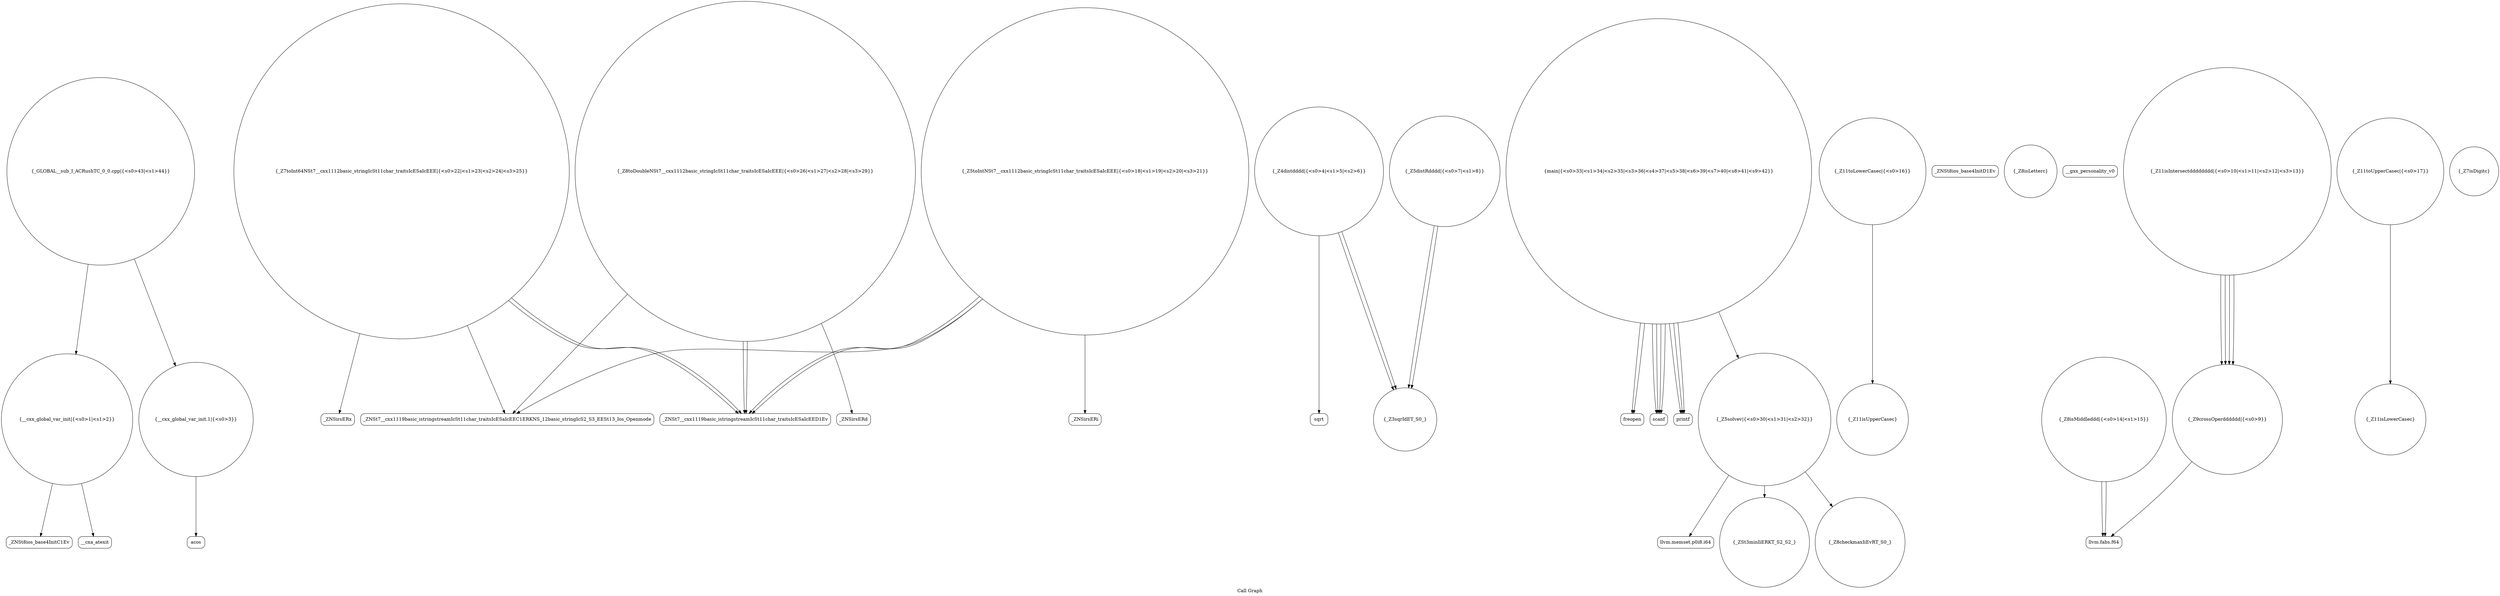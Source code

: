 digraph "Call Graph" {
	label="Call Graph";

	Node0x56036d45dfc0 [shape=record,shape=circle,label="{__cxx_global_var_init|{<s0>1|<s1>2}}"];
	Node0x56036d45dfc0:s0 -> Node0x56036d45e040[color=black];
	Node0x56036d45dfc0:s1 -> Node0x56036d506bd0[color=black];
	Node0x56036d507750 [shape=record,shape=Mrecord,label="{_ZNSirsERx}"];
	Node0x56036d506dd0 [shape=record,shape=Mrecord,label="{sqrt}"];
	Node0x56036d507ad0 [shape=record,shape=circle,label="{main|{<s0>33|<s1>34|<s2>35|<s3>36|<s4>37|<s5>38|<s6>39|<s7>40|<s8>41|<s9>42}}"];
	Node0x56036d507ad0:s0 -> Node0x56036d507b50[color=black];
	Node0x56036d507ad0:s1 -> Node0x56036d507b50[color=black];
	Node0x56036d507ad0:s2 -> Node0x56036d507bd0[color=black];
	Node0x56036d507ad0:s3 -> Node0x56036d507bd0[color=black];
	Node0x56036d507ad0:s4 -> Node0x56036d507bd0[color=black];
	Node0x56036d507ad0:s5 -> Node0x56036d507bd0[color=black];
	Node0x56036d507ad0:s6 -> Node0x56036d507c50[color=black];
	Node0x56036d507ad0:s7 -> Node0x56036d5078d0[color=black];
	Node0x56036d507ad0:s8 -> Node0x56036d507c50[color=black];
	Node0x56036d507ad0:s9 -> Node0x56036d507c50[color=black];
	Node0x56036d507150 [shape=record,shape=circle,label="{_Z11isUpperCasec}"];
	Node0x56036d5074d0 [shape=record,shape=Mrecord,label="{_ZNSt7__cxx1119basic_istringstreamIcSt11char_traitsIcESaIcEEC1ERKNS_12basic_stringIcS2_S3_EESt13_Ios_Openmode}"];
	Node0x56036d506b50 [shape=record,shape=Mrecord,label="{_ZNSt8ios_base4InitD1Ev}"];
	Node0x56036d507850 [shape=record,shape=Mrecord,label="{_ZNSirsERd}"];
	Node0x56036d506ed0 [shape=record,shape=circle,label="{_Z5distRdddd|{<s0>7|<s1>8}}"];
	Node0x56036d506ed0:s0 -> Node0x56036d506e50[color=black];
	Node0x56036d506ed0:s1 -> Node0x56036d506e50[color=black];
	Node0x56036d507bd0 [shape=record,shape=Mrecord,label="{scanf}"];
	Node0x56036d507250 [shape=record,shape=circle,label="{_Z8isLetterc}"];
	Node0x56036d5075d0 [shape=record,shape=Mrecord,label="{__gxx_personality_v0}"];
	Node0x56036d506c50 [shape=record,shape=circle,label="{__cxx_global_var_init.1|{<s0>3}}"];
	Node0x56036d506c50:s0 -> Node0x56036d506cd0[color=black];
	Node0x56036d507950 [shape=record,shape=Mrecord,label="{llvm.memset.p0i8.i64}"];
	Node0x56036d506fd0 [shape=record,shape=Mrecord,label="{llvm.fabs.f64}"];
	Node0x56036d507cd0 [shape=record,shape=circle,label="{_GLOBAL__sub_I_ACRushTC_0_0.cpp|{<s0>43|<s1>44}}"];
	Node0x56036d507cd0:s0 -> Node0x56036d45dfc0[color=black];
	Node0x56036d507cd0:s1 -> Node0x56036d506c50[color=black];
	Node0x56036d507350 [shape=record,shape=circle,label="{_Z11toLowerCasec|{<s0>16}}"];
	Node0x56036d507350:s0 -> Node0x56036d507150[color=black];
	Node0x56036d5076d0 [shape=record,shape=circle,label="{_Z7toInt64NSt7__cxx1112basic_stringIcSt11char_traitsIcESaIcEEE|{<s0>22|<s1>23|<s2>24|<s3>25}}"];
	Node0x56036d5076d0:s0 -> Node0x56036d5074d0[color=black];
	Node0x56036d5076d0:s1 -> Node0x56036d507750[color=black];
	Node0x56036d5076d0:s2 -> Node0x56036d507650[color=black];
	Node0x56036d5076d0:s3 -> Node0x56036d507650[color=black];
	Node0x56036d506d50 [shape=record,shape=circle,label="{_Z4distdddd|{<s0>4|<s1>5|<s2>6}}"];
	Node0x56036d506d50:s0 -> Node0x56036d506e50[color=black];
	Node0x56036d506d50:s1 -> Node0x56036d506e50[color=black];
	Node0x56036d506d50:s2 -> Node0x56036d506dd0[color=black];
	Node0x56036d507a50 [shape=record,shape=circle,label="{_ZSt3minIiERKT_S2_S2_}"];
	Node0x56036d5070d0 [shape=record,shape=circle,label="{_Z8isMiddleddd|{<s0>14|<s1>15}}"];
	Node0x56036d5070d0:s0 -> Node0x56036d506fd0[color=black];
	Node0x56036d5070d0:s1 -> Node0x56036d506fd0[color=black];
	Node0x56036d507450 [shape=record,shape=circle,label="{_Z5toIntNSt7__cxx1112basic_stringIcSt11char_traitsIcESaIcEEE|{<s0>18|<s1>19|<s2>20|<s3>21}}"];
	Node0x56036d507450:s0 -> Node0x56036d5074d0[color=black];
	Node0x56036d507450:s1 -> Node0x56036d507550[color=black];
	Node0x56036d507450:s2 -> Node0x56036d507650[color=black];
	Node0x56036d507450:s3 -> Node0x56036d507650[color=black];
	Node0x56036d45e040 [shape=record,shape=Mrecord,label="{_ZNSt8ios_base4InitC1Ev}"];
	Node0x56036d5077d0 [shape=record,shape=circle,label="{_Z8toDoubleNSt7__cxx1112basic_stringIcSt11char_traitsIcESaIcEEE|{<s0>26|<s1>27|<s2>28|<s3>29}}"];
	Node0x56036d5077d0:s0 -> Node0x56036d5074d0[color=black];
	Node0x56036d5077d0:s1 -> Node0x56036d507850[color=black];
	Node0x56036d5077d0:s2 -> Node0x56036d507650[color=black];
	Node0x56036d5077d0:s3 -> Node0x56036d507650[color=black];
	Node0x56036d506e50 [shape=record,shape=circle,label="{_Z3sqrIdET_S0_}"];
	Node0x56036d507b50 [shape=record,shape=Mrecord,label="{freopen}"];
	Node0x56036d5071d0 [shape=record,shape=circle,label="{_Z11isLowerCasec}"];
	Node0x56036d507550 [shape=record,shape=Mrecord,label="{_ZNSirsERi}"];
	Node0x56036d506bd0 [shape=record,shape=Mrecord,label="{__cxa_atexit}"];
	Node0x56036d5078d0 [shape=record,shape=circle,label="{_Z5solvev|{<s0>30|<s1>31|<s2>32}}"];
	Node0x56036d5078d0:s0 -> Node0x56036d507950[color=black];
	Node0x56036d5078d0:s1 -> Node0x56036d507a50[color=black];
	Node0x56036d5078d0:s2 -> Node0x56036d5079d0[color=black];
	Node0x56036d506f50 [shape=record,shape=circle,label="{_Z9crossOperdddddd|{<s0>9}}"];
	Node0x56036d506f50:s0 -> Node0x56036d506fd0[color=black];
	Node0x56036d507c50 [shape=record,shape=Mrecord,label="{printf}"];
	Node0x56036d5072d0 [shape=record,shape=circle,label="{_Z7isDigitc}"];
	Node0x56036d507650 [shape=record,shape=Mrecord,label="{_ZNSt7__cxx1119basic_istringstreamIcSt11char_traitsIcESaIcEED1Ev}"];
	Node0x56036d506cd0 [shape=record,shape=Mrecord,label="{acos}"];
	Node0x56036d5079d0 [shape=record,shape=circle,label="{_Z8checkmaxIiEvRT_S0_}"];
	Node0x56036d507050 [shape=record,shape=circle,label="{_Z11isIntersectdddddddd|{<s0>10|<s1>11|<s2>12|<s3>13}}"];
	Node0x56036d507050:s0 -> Node0x56036d506f50[color=black];
	Node0x56036d507050:s1 -> Node0x56036d506f50[color=black];
	Node0x56036d507050:s2 -> Node0x56036d506f50[color=black];
	Node0x56036d507050:s3 -> Node0x56036d506f50[color=black];
	Node0x56036d5073d0 [shape=record,shape=circle,label="{_Z11toUpperCasec|{<s0>17}}"];
	Node0x56036d5073d0:s0 -> Node0x56036d5071d0[color=black];
}
